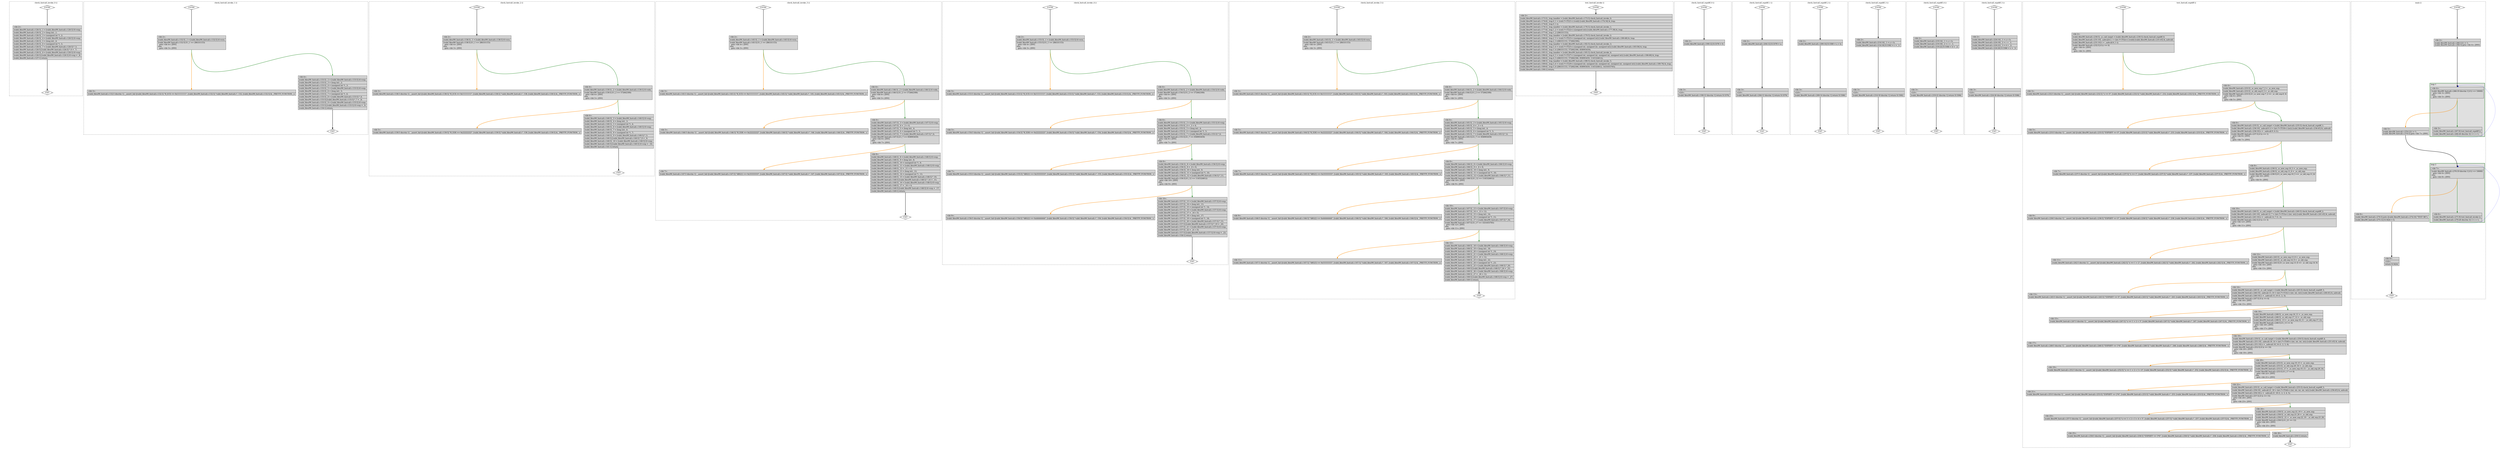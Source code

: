 digraph "a-99_fastcall.c.015t.cfg" {
overlap=false;
subgraph "cluster_check_fastcall_invoke_0" {
	style="dashed";
	color="black";
	label="check_fastcall_invoke_0 ()";
	fn_0_basic_block_0 [shape=Mdiamond,style=filled,fillcolor=white,label="ENTRY"];

	fn_0_basic_block_1 [shape=Mdiamond,style=filled,fillcolor=white,label="EXIT"];

	fn_0_basic_block_2 [shape=record,style=filled,fillcolor=lightgrey,label="{\<bb\ 2\>:\l\
|[valid_files/99_fastcall.c:126:5]\ _1\ =\ [valid_files/99_fastcall.c:126:5]\ tf-\>esp;\l\
|[valid_files/99_fastcall.c:126:5]\ _2\ =\ (long\ int)\ _1;\l\
|[valid_files/99_fastcall.c:126:5]\ _3\ =\ (unsigned\ int\ *)\ _2;\l\
|[valid_files/99_fastcall.c:126:5]\ _4\ =\ [valid_files/99_fastcall.c:126:5]\ tf-\>esp;\l\
|[valid_files/99_fastcall.c:126:5]\ _5\ =\ (long\ int)\ _4;\l\
|[valid_files/99_fastcall.c:126:5]\ _6\ =\ (unsigned\ int\ *)\ _5;\l\
|[valid_files/99_fastcall.c:126:5]\ _7\ =\ [valid_files/99_fastcall.c:126:5]\ *_3;\l\
|[valid_files/99_fastcall.c:126:5]\ [valid_files/99_fastcall.c:126:5]\ *_6\ =\ _7;\l\
|[valid_files/99_fastcall.c:126:5]\ _8\ =\ [valid_files/99_fastcall.c:126:5]\ tf-\>esp;\l\
|[valid_files/99_fastcall.c:126:5]\ [valid_files/99_fastcall.c:126:5]\ tf-\>esp\ =\ _8;\l\
|[valid_files/99_fastcall.c:127:1]\ return;\l\
}"];

	fn_0_basic_block_0:s -> fn_0_basic_block_2:n [style="solid,bold",color=black,weight=100,constraint=true];
	fn_0_basic_block_2:s -> fn_0_basic_block_1:n [style="solid,bold",color=black,weight=10,constraint=true];
	fn_0_basic_block_0:s -> fn_0_basic_block_1:n [style="invis",constraint=true];
}
subgraph "cluster_check_fastcall_invoke_1" {
	style="dashed";
	color="black";
	label="check_fastcall_invoke_1 ()";
	fn_1_basic_block_0 [shape=Mdiamond,style=filled,fillcolor=white,label="ENTRY"];

	fn_1_basic_block_1 [shape=Mdiamond,style=filled,fillcolor=white,label="EXIT"];

	fn_1_basic_block_2 [shape=record,style=filled,fillcolor=lightgrey,label="{\<bb\ 2\>:\l\
|[valid_files/99_fastcall.c:132:5]\ _1\ =\ [valid_files/99_fastcall.c:132:5]\ tf-\>ecx;\l\
|[valid_files/99_fastcall.c:132:5]\ if\ (_1\ ==\ 286331153)\l\
\ \ goto\ \<bb\ 4\>;\ [INV]\l\
else\l\
\ \ goto\ \<bb\ 3\>;\ [INV]\l\
}"];

	fn_1_basic_block_3 [shape=record,style=filled,fillcolor=lightgrey,label="{\<bb\ 3\>:\l\
|[valid_files/99_fastcall.c:132:5\ discrim\ 1]\ __assert_fail\ ([valid_files/99_fastcall.c:132:5]\ \"R_ECX\ ==\ 0x11111111\",\ [valid_files/99_fastcall.c:132:5]\ \"valid_files/99_fastcall.c\",\ 132,\ [valid_files/99_fastcall.c:132:5]\ &__PRETTY_FUNCTION__);\l\
}"];

	fn_1_basic_block_4 [shape=record,style=filled,fillcolor=lightgrey,label="{\<bb\ 4\>:\l\
|[valid_files/99_fastcall.c:133:5]\ _2\ =\ [valid_files/99_fastcall.c:133:5]\ tf-\>esp;\l\
|[valid_files/99_fastcall.c:133:5]\ _3\ =\ (long\ int)\ _2;\l\
|[valid_files/99_fastcall.c:133:5]\ _4\ =\ (unsigned\ int\ *)\ _3;\l\
|[valid_files/99_fastcall.c:133:5]\ _5\ =\ [valid_files/99_fastcall.c:133:5]\ tf-\>esp;\l\
|[valid_files/99_fastcall.c:133:5]\ _6\ =\ (long\ int)\ _5;\l\
|[valid_files/99_fastcall.c:133:5]\ _7\ =\ (unsigned\ int\ *)\ _6;\l\
|[valid_files/99_fastcall.c:133:5]\ _8\ =\ [valid_files/99_fastcall.c:133:5]\ *_4;\l\
|[valid_files/99_fastcall.c:133:5]\ [valid_files/99_fastcall.c:133:5]\ *_7\ =\ _8;\l\
|[valid_files/99_fastcall.c:133:5]\ _9\ =\ [valid_files/99_fastcall.c:133:5]\ tf-\>esp;\l\
|[valid_files/99_fastcall.c:133:5]\ [valid_files/99_fastcall.c:133:5]\ tf-\>esp\ =\ _9;\l\
|[valid_files/99_fastcall.c:134:1]\ return;\l\
}"];

	fn_1_basic_block_0:s -> fn_1_basic_block_2:n [style="solid,bold",color=black,weight=100,constraint=true];
	fn_1_basic_block_2:s -> fn_1_basic_block_4:n [style="solid,bold",color=forestgreen,weight=10,constraint=true];
	fn_1_basic_block_2:s -> fn_1_basic_block_3:n [style="solid,bold",color=darkorange,weight=10,constraint=true];
	fn_1_basic_block_4:s -> fn_1_basic_block_1:n [style="solid,bold",color=black,weight=10,constraint=true];
	fn_1_basic_block_0:s -> fn_1_basic_block_1:n [style="invis",constraint=true];
}
subgraph "cluster_check_fastcall_invoke_2" {
	style="dashed";
	color="black";
	label="check_fastcall_invoke_2 ()";
	fn_2_basic_block_0 [shape=Mdiamond,style=filled,fillcolor=white,label="ENTRY"];

	fn_2_basic_block_1 [shape=Mdiamond,style=filled,fillcolor=white,label="EXIT"];

	fn_2_basic_block_2 [shape=record,style=filled,fillcolor=lightgrey,label="{\<bb\ 2\>:\l\
|[valid_files/99_fastcall.c:138:5]\ _1\ =\ [valid_files/99_fastcall.c:138:5]\ tf-\>ecx;\l\
|[valid_files/99_fastcall.c:138:5]\ if\ (_1\ ==\ 286331153)\l\
\ \ goto\ \<bb\ 4\>;\ [INV]\l\
else\l\
\ \ goto\ \<bb\ 3\>;\ [INV]\l\
}"];

	fn_2_basic_block_3 [shape=record,style=filled,fillcolor=lightgrey,label="{\<bb\ 3\>:\l\
|[valid_files/99_fastcall.c:138:5\ discrim\ 1]\ __assert_fail\ ([valid_files/99_fastcall.c:138:5]\ \"R_ECX\ ==\ 0x11111111\",\ [valid_files/99_fastcall.c:138:5]\ \"valid_files/99_fastcall.c\",\ 138,\ [valid_files/99_fastcall.c:138:5]\ &__PRETTY_FUNCTION__);\l\
}"];

	fn_2_basic_block_4 [shape=record,style=filled,fillcolor=lightgrey,label="{\<bb\ 4\>:\l\
|[valid_files/99_fastcall.c:139:5]\ _2\ =\ [valid_files/99_fastcall.c:139:5]\ tf-\>edx;\l\
|[valid_files/99_fastcall.c:139:5]\ if\ (_2\ ==\ 572662306)\l\
\ \ goto\ \<bb\ 6\>;\ [INV]\l\
else\l\
\ \ goto\ \<bb\ 5\>;\ [INV]\l\
}"];

	fn_2_basic_block_5 [shape=record,style=filled,fillcolor=lightgrey,label="{\<bb\ 5\>:\l\
|[valid_files/99_fastcall.c:139:5\ discrim\ 1]\ __assert_fail\ ([valid_files/99_fastcall.c:139:5]\ \"R_EDX\ ==\ 0x22222222\",\ [valid_files/99_fastcall.c:139:5]\ \"valid_files/99_fastcall.c\",\ 139,\ [valid_files/99_fastcall.c:139:5]\ &__PRETTY_FUNCTION__);\l\
}"];

	fn_2_basic_block_6 [shape=record,style=filled,fillcolor=lightgrey,label="{\<bb\ 6\>:\l\
|[valid_files/99_fastcall.c:140:5]\ _3\ =\ [valid_files/99_fastcall.c:140:5]\ tf-\>esp;\l\
|[valid_files/99_fastcall.c:140:5]\ _4\ =\ (long\ int)\ _3;\l\
|[valid_files/99_fastcall.c:140:5]\ _5\ =\ (unsigned\ int\ *)\ _4;\l\
|[valid_files/99_fastcall.c:140:5]\ _6\ =\ [valid_files/99_fastcall.c:140:5]\ tf-\>esp;\l\
|[valid_files/99_fastcall.c:140:5]\ _7\ =\ (long\ int)\ _6;\l\
|[valid_files/99_fastcall.c:140:5]\ _8\ =\ (unsigned\ int\ *)\ _7;\l\
|[valid_files/99_fastcall.c:140:5]\ _9\ =\ [valid_files/99_fastcall.c:140:5]\ *_5;\l\
|[valid_files/99_fastcall.c:140:5]\ [valid_files/99_fastcall.c:140:5]\ *_8\ =\ _9;\l\
|[valid_files/99_fastcall.c:140:5]\ _10\ =\ [valid_files/99_fastcall.c:140:5]\ tf-\>esp;\l\
|[valid_files/99_fastcall.c:140:5]\ [valid_files/99_fastcall.c:140:5]\ tf-\>esp\ =\ _10;\l\
|[valid_files/99_fastcall.c:141:1]\ return;\l\
}"];

	fn_2_basic_block_0:s -> fn_2_basic_block_2:n [style="solid,bold",color=black,weight=100,constraint=true];
	fn_2_basic_block_2:s -> fn_2_basic_block_4:n [style="solid,bold",color=forestgreen,weight=10,constraint=true];
	fn_2_basic_block_2:s -> fn_2_basic_block_3:n [style="solid,bold",color=darkorange,weight=10,constraint=true];
	fn_2_basic_block_4:s -> fn_2_basic_block_6:n [style="solid,bold",color=forestgreen,weight=10,constraint=true];
	fn_2_basic_block_4:s -> fn_2_basic_block_5:n [style="solid,bold",color=darkorange,weight=10,constraint=true];
	fn_2_basic_block_6:s -> fn_2_basic_block_1:n [style="solid,bold",color=black,weight=10,constraint=true];
	fn_2_basic_block_0:s -> fn_2_basic_block_1:n [style="invis",constraint=true];
}
subgraph "cluster_check_fastcall_invoke_3" {
	style="dashed";
	color="black";
	label="check_fastcall_invoke_3 ()";
	fn_3_basic_block_0 [shape=Mdiamond,style=filled,fillcolor=white,label="ENTRY"];

	fn_3_basic_block_1 [shape=Mdiamond,style=filled,fillcolor=white,label="EXIT"];

	fn_3_basic_block_2 [shape=record,style=filled,fillcolor=lightgrey,label="{\<bb\ 2\>:\l\
|[valid_files/99_fastcall.c:145:5]\ _1\ =\ [valid_files/99_fastcall.c:145:5]\ tf-\>ecx;\l\
|[valid_files/99_fastcall.c:145:5]\ if\ (_1\ ==\ 286331153)\l\
\ \ goto\ \<bb\ 4\>;\ [INV]\l\
else\l\
\ \ goto\ \<bb\ 3\>;\ [INV]\l\
}"];

	fn_3_basic_block_3 [shape=record,style=filled,fillcolor=lightgrey,label="{\<bb\ 3\>:\l\
|[valid_files/99_fastcall.c:145:5\ discrim\ 1]\ __assert_fail\ ([valid_files/99_fastcall.c:145:5]\ \"R_ECX\ ==\ 0x11111111\",\ [valid_files/99_fastcall.c:145:5]\ \"valid_files/99_fastcall.c\",\ 145,\ [valid_files/99_fastcall.c:145:5]\ &__PRETTY_FUNCTION__);\l\
}"];

	fn_3_basic_block_4 [shape=record,style=filled,fillcolor=lightgrey,label="{\<bb\ 4\>:\l\
|[valid_files/99_fastcall.c:146:5]\ _2\ =\ [valid_files/99_fastcall.c:146:5]\ tf-\>edx;\l\
|[valid_files/99_fastcall.c:146:5]\ if\ (_2\ ==\ 572662306)\l\
\ \ goto\ \<bb\ 6\>;\ [INV]\l\
else\l\
\ \ goto\ \<bb\ 5\>;\ [INV]\l\
}"];

	fn_3_basic_block_5 [shape=record,style=filled,fillcolor=lightgrey,label="{\<bb\ 5\>:\l\
|[valid_files/99_fastcall.c:146:5\ discrim\ 1]\ __assert_fail\ ([valid_files/99_fastcall.c:146:5]\ \"R_EDX\ ==\ 0x22222222\",\ [valid_files/99_fastcall.c:146:5]\ \"valid_files/99_fastcall.c\",\ 146,\ [valid_files/99_fastcall.c:146:5]\ &__PRETTY_FUNCTION__);\l\
}"];

	fn_3_basic_block_6 [shape=record,style=filled,fillcolor=lightgrey,label="{\<bb\ 6\>:\l\
|[valid_files/99_fastcall.c:147:5]\ _3\ =\ [valid_files/99_fastcall.c:147:5]\ tf-\>esp;\l\
|[valid_files/99_fastcall.c:147:5]\ _4\ =\ _3\ +\ 4;\l\
|[valid_files/99_fastcall.c:147:5]\ _5\ =\ (long\ int)\ _4;\l\
|[valid_files/99_fastcall.c:147:5]\ _6\ =\ (unsigned\ int\ *)\ _5;\l\
|[valid_files/99_fastcall.c:147:5]\ _7\ =\ [valid_files/99_fastcall.c:147:5]\ *_6;\l\
|[valid_files/99_fastcall.c:147:5]\ if\ (_7\ ==\ 858993459)\l\
\ \ goto\ \<bb\ 8\>;\ [INV]\l\
else\l\
\ \ goto\ \<bb\ 7\>;\ [INV]\l\
}"];

	fn_3_basic_block_7 [shape=record,style=filled,fillcolor=lightgrey,label="{\<bb\ 7\>:\l\
|[valid_files/99_fastcall.c:147:5\ discrim\ 1]\ __assert_fail\ ([valid_files/99_fastcall.c:147:5]\ \"ARG(1)\ ==\ 0x33333333\",\ [valid_files/99_fastcall.c:147:5]\ \"valid_files/99_fastcall.c\",\ 147,\ [valid_files/99_fastcall.c:147:5]\ &__PRETTY_FUNCTION__);\l\
}"];

	fn_3_basic_block_8 [shape=record,style=filled,fillcolor=lightgrey,label="{\<bb\ 8\>:\l\
|[valid_files/99_fastcall.c:148:5]\ _8\ =\ [valid_files/99_fastcall.c:148:5]\ tf-\>esp;\l\
|[valid_files/99_fastcall.c:148:5]\ _9\ =\ (long\ int)\ _8;\l\
|[valid_files/99_fastcall.c:148:5]\ _10\ =\ (unsigned\ int\ *)\ _9;\l\
|[valid_files/99_fastcall.c:148:5]\ _11\ =\ [valid_files/99_fastcall.c:148:5]\ tf-\>esp;\l\
|[valid_files/99_fastcall.c:148:5]\ _12\ =\ _11\ +\ 4;\l\
|[valid_files/99_fastcall.c:148:5]\ _13\ =\ (long\ int)\ _12;\l\
|[valid_files/99_fastcall.c:148:5]\ _14\ =\ (unsigned\ int\ *)\ _13;\l\
|[valid_files/99_fastcall.c:148:5]\ _15\ =\ [valid_files/99_fastcall.c:148:5]\ *_10;\l\
|[valid_files/99_fastcall.c:148:5]\ [valid_files/99_fastcall.c:148:5]\ *_14\ =\ _15;\l\
|[valid_files/99_fastcall.c:148:5]\ _16\ =\ [valid_files/99_fastcall.c:148:5]\ tf-\>esp;\l\
|[valid_files/99_fastcall.c:148:5]\ _17\ =\ _16\ +\ 4;\l\
|[valid_files/99_fastcall.c:148:5]\ [valid_files/99_fastcall.c:148:5]\ tf-\>esp\ =\ _17;\l\
|[valid_files/99_fastcall.c:149:1]\ return;\l\
}"];

	fn_3_basic_block_0:s -> fn_3_basic_block_2:n [style="solid,bold",color=black,weight=100,constraint=true];
	fn_3_basic_block_2:s -> fn_3_basic_block_4:n [style="solid,bold",color=forestgreen,weight=10,constraint=true];
	fn_3_basic_block_2:s -> fn_3_basic_block_3:n [style="solid,bold",color=darkorange,weight=10,constraint=true];
	fn_3_basic_block_4:s -> fn_3_basic_block_6:n [style="solid,bold",color=forestgreen,weight=10,constraint=true];
	fn_3_basic_block_4:s -> fn_3_basic_block_5:n [style="solid,bold",color=darkorange,weight=10,constraint=true];
	fn_3_basic_block_6:s -> fn_3_basic_block_8:n [style="solid,bold",color=forestgreen,weight=10,constraint=true];
	fn_3_basic_block_6:s -> fn_3_basic_block_7:n [style="solid,bold",color=darkorange,weight=10,constraint=true];
	fn_3_basic_block_8:s -> fn_3_basic_block_1:n [style="solid,bold",color=black,weight=10,constraint=true];
	fn_3_basic_block_0:s -> fn_3_basic_block_1:n [style="invis",constraint=true];
}
subgraph "cluster_check_fastcall_invoke_4" {
	style="dashed";
	color="black";
	label="check_fastcall_invoke_4 ()";
	fn_4_basic_block_0 [shape=Mdiamond,style=filled,fillcolor=white,label="ENTRY"];

	fn_4_basic_block_1 [shape=Mdiamond,style=filled,fillcolor=white,label="EXIT"];

	fn_4_basic_block_2 [shape=record,style=filled,fillcolor=lightgrey,label="{\<bb\ 2\>:\l\
|[valid_files/99_fastcall.c:153:5]\ _1\ =\ [valid_files/99_fastcall.c:153:5]\ tf-\>ecx;\l\
|[valid_files/99_fastcall.c:153:5]\ if\ (_1\ ==\ 286331153)\l\
\ \ goto\ \<bb\ 4\>;\ [INV]\l\
else\l\
\ \ goto\ \<bb\ 3\>;\ [INV]\l\
}"];

	fn_4_basic_block_3 [shape=record,style=filled,fillcolor=lightgrey,label="{\<bb\ 3\>:\l\
|[valid_files/99_fastcall.c:153:5\ discrim\ 1]\ __assert_fail\ ([valid_files/99_fastcall.c:153:5]\ \"R_ECX\ ==\ 0x11111111\",\ [valid_files/99_fastcall.c:153:5]\ \"valid_files/99_fastcall.c\",\ 153,\ [valid_files/99_fastcall.c:153:5]\ &__PRETTY_FUNCTION__);\l\
}"];

	fn_4_basic_block_4 [shape=record,style=filled,fillcolor=lightgrey,label="{\<bb\ 4\>:\l\
|[valid_files/99_fastcall.c:154:5]\ _2\ =\ [valid_files/99_fastcall.c:154:5]\ tf-\>edx;\l\
|[valid_files/99_fastcall.c:154:5]\ if\ (_2\ ==\ 572662306)\l\
\ \ goto\ \<bb\ 6\>;\ [INV]\l\
else\l\
\ \ goto\ \<bb\ 5\>;\ [INV]\l\
}"];

	fn_4_basic_block_5 [shape=record,style=filled,fillcolor=lightgrey,label="{\<bb\ 5\>:\l\
|[valid_files/99_fastcall.c:154:5\ discrim\ 1]\ __assert_fail\ ([valid_files/99_fastcall.c:154:5]\ \"R_EDX\ ==\ 0x22222222\",\ [valid_files/99_fastcall.c:154:5]\ \"valid_files/99_fastcall.c\",\ 154,\ [valid_files/99_fastcall.c:154:5]\ &__PRETTY_FUNCTION__);\l\
}"];

	fn_4_basic_block_6 [shape=record,style=filled,fillcolor=lightgrey,label="{\<bb\ 6\>:\l\
|[valid_files/99_fastcall.c:155:5]\ _3\ =\ [valid_files/99_fastcall.c:155:5]\ tf-\>esp;\l\
|[valid_files/99_fastcall.c:155:5]\ _4\ =\ _3\ +\ 4;\l\
|[valid_files/99_fastcall.c:155:5]\ _5\ =\ (long\ int)\ _4;\l\
|[valid_files/99_fastcall.c:155:5]\ _6\ =\ (unsigned\ int\ *)\ _5;\l\
|[valid_files/99_fastcall.c:155:5]\ _7\ =\ [valid_files/99_fastcall.c:155:5]\ *_6;\l\
|[valid_files/99_fastcall.c:155:5]\ if\ (_7\ ==\ 858993459)\l\
\ \ goto\ \<bb\ 8\>;\ [INV]\l\
else\l\
\ \ goto\ \<bb\ 7\>;\ [INV]\l\
}"];

	fn_4_basic_block_7 [shape=record,style=filled,fillcolor=lightgrey,label="{\<bb\ 7\>:\l\
|[valid_files/99_fastcall.c:155:5\ discrim\ 1]\ __assert_fail\ ([valid_files/99_fastcall.c:155:5]\ \"ARG(1)\ ==\ 0x33333333\",\ [valid_files/99_fastcall.c:155:5]\ \"valid_files/99_fastcall.c\",\ 155,\ [valid_files/99_fastcall.c:155:5]\ &__PRETTY_FUNCTION__);\l\
}"];

	fn_4_basic_block_8 [shape=record,style=filled,fillcolor=lightgrey,label="{\<bb\ 8\>:\l\
|[valid_files/99_fastcall.c:156:5]\ _8\ =\ [valid_files/99_fastcall.c:156:5]\ tf-\>esp;\l\
|[valid_files/99_fastcall.c:156:5]\ _9\ =\ _8\ +\ 8;\l\
|[valid_files/99_fastcall.c:156:5]\ _10\ =\ (long\ int)\ _9;\l\
|[valid_files/99_fastcall.c:156:5]\ _11\ =\ (unsigned\ int\ *)\ _10;\l\
|[valid_files/99_fastcall.c:156:5]\ _12\ =\ [valid_files/99_fastcall.c:156:5]\ *_11;\l\
|[valid_files/99_fastcall.c:156:5]\ if\ (_12\ ==\ 1145324612)\l\
\ \ goto\ \<bb\ 10\>;\ [INV]\l\
else\l\
\ \ goto\ \<bb\ 9\>;\ [INV]\l\
}"];

	fn_4_basic_block_9 [shape=record,style=filled,fillcolor=lightgrey,label="{\<bb\ 9\>:\l\
|[valid_files/99_fastcall.c:156:5\ discrim\ 1]\ __assert_fail\ ([valid_files/99_fastcall.c:156:5]\ \"ARG(2)\ ==\ 0x44444444\",\ [valid_files/99_fastcall.c:156:5]\ \"valid_files/99_fastcall.c\",\ 156,\ [valid_files/99_fastcall.c:156:5]\ &__PRETTY_FUNCTION__);\l\
}"];

	fn_4_basic_block_10 [shape=record,style=filled,fillcolor=lightgrey,label="{\<bb\ 10\>:\l\
|[valid_files/99_fastcall.c:157:5]\ _13\ =\ [valid_files/99_fastcall.c:157:5]\ tf-\>esp;\l\
|[valid_files/99_fastcall.c:157:5]\ _14\ =\ (long\ int)\ _13;\l\
|[valid_files/99_fastcall.c:157:5]\ _15\ =\ (unsigned\ int\ *)\ _14;\l\
|[valid_files/99_fastcall.c:157:5]\ _16\ =\ [valid_files/99_fastcall.c:157:5]\ tf-\>esp;\l\
|[valid_files/99_fastcall.c:157:5]\ _17\ =\ _16\ +\ 8;\l\
|[valid_files/99_fastcall.c:157:5]\ _18\ =\ (long\ int)\ _17;\l\
|[valid_files/99_fastcall.c:157:5]\ _19\ =\ (unsigned\ int\ *)\ _18;\l\
|[valid_files/99_fastcall.c:157:5]\ _20\ =\ [valid_files/99_fastcall.c:157:5]\ *_15;\l\
|[valid_files/99_fastcall.c:157:5]\ [valid_files/99_fastcall.c:157:5]\ *_19\ =\ _20;\l\
|[valid_files/99_fastcall.c:157:5]\ _21\ =\ [valid_files/99_fastcall.c:157:5]\ tf-\>esp;\l\
|[valid_files/99_fastcall.c:157:5]\ _22\ =\ _21\ +\ 8;\l\
|[valid_files/99_fastcall.c:157:5]\ [valid_files/99_fastcall.c:157:5]\ tf-\>esp\ =\ _22;\l\
|[valid_files/99_fastcall.c:158:1]\ return;\l\
}"];

	fn_4_basic_block_0:s -> fn_4_basic_block_2:n [style="solid,bold",color=black,weight=100,constraint=true];
	fn_4_basic_block_2:s -> fn_4_basic_block_4:n [style="solid,bold",color=forestgreen,weight=10,constraint=true];
	fn_4_basic_block_2:s -> fn_4_basic_block_3:n [style="solid,bold",color=darkorange,weight=10,constraint=true];
	fn_4_basic_block_4:s -> fn_4_basic_block_6:n [style="solid,bold",color=forestgreen,weight=10,constraint=true];
	fn_4_basic_block_4:s -> fn_4_basic_block_5:n [style="solid,bold",color=darkorange,weight=10,constraint=true];
	fn_4_basic_block_6:s -> fn_4_basic_block_8:n [style="solid,bold",color=forestgreen,weight=10,constraint=true];
	fn_4_basic_block_6:s -> fn_4_basic_block_7:n [style="solid,bold",color=darkorange,weight=10,constraint=true];
	fn_4_basic_block_8:s -> fn_4_basic_block_10:n [style="solid,bold",color=forestgreen,weight=10,constraint=true];
	fn_4_basic_block_8:s -> fn_4_basic_block_9:n [style="solid,bold",color=darkorange,weight=10,constraint=true];
	fn_4_basic_block_10:s -> fn_4_basic_block_1:n [style="solid,bold",color=black,weight=10,constraint=true];
	fn_4_basic_block_0:s -> fn_4_basic_block_1:n [style="invis",constraint=true];
}
subgraph "cluster_check_fastcall_invoke_5" {
	style="dashed";
	color="black";
	label="check_fastcall_invoke_5 ()";
	fn_5_basic_block_0 [shape=Mdiamond,style=filled,fillcolor=white,label="ENTRY"];

	fn_5_basic_block_1 [shape=Mdiamond,style=filled,fillcolor=white,label="EXIT"];

	fn_5_basic_block_2 [shape=record,style=filled,fillcolor=lightgrey,label="{\<bb\ 2\>:\l\
|[valid_files/99_fastcall.c:163:5]\ _1\ =\ [valid_files/99_fastcall.c:163:5]\ tf-\>ecx;\l\
|[valid_files/99_fastcall.c:163:5]\ if\ (_1\ ==\ 286331153)\l\
\ \ goto\ \<bb\ 4\>;\ [INV]\l\
else\l\
\ \ goto\ \<bb\ 3\>;\ [INV]\l\
}"];

	fn_5_basic_block_3 [shape=record,style=filled,fillcolor=lightgrey,label="{\<bb\ 3\>:\l\
|[valid_files/99_fastcall.c:163:5\ discrim\ 1]\ __assert_fail\ ([valid_files/99_fastcall.c:163:5]\ \"R_ECX\ ==\ 0x11111111\",\ [valid_files/99_fastcall.c:163:5]\ \"valid_files/99_fastcall.c\",\ 163,\ [valid_files/99_fastcall.c:163:5]\ &__PRETTY_FUNCTION__);\l\
}"];

	fn_5_basic_block_4 [shape=record,style=filled,fillcolor=lightgrey,label="{\<bb\ 4\>:\l\
|[valid_files/99_fastcall.c:164:5]\ _2\ =\ [valid_files/99_fastcall.c:164:5]\ tf-\>edx;\l\
|[valid_files/99_fastcall.c:164:5]\ if\ (_2\ ==\ 572662306)\l\
\ \ goto\ \<bb\ 6\>;\ [INV]\l\
else\l\
\ \ goto\ \<bb\ 5\>;\ [INV]\l\
}"];

	fn_5_basic_block_5 [shape=record,style=filled,fillcolor=lightgrey,label="{\<bb\ 5\>:\l\
|[valid_files/99_fastcall.c:164:5\ discrim\ 1]\ __assert_fail\ ([valid_files/99_fastcall.c:164:5]\ \"R_EDX\ ==\ 0x22222222\",\ [valid_files/99_fastcall.c:164:5]\ \"valid_files/99_fastcall.c\",\ 164,\ [valid_files/99_fastcall.c:164:5]\ &__PRETTY_FUNCTION__);\l\
}"];

	fn_5_basic_block_6 [shape=record,style=filled,fillcolor=lightgrey,label="{\<bb\ 6\>:\l\
|[valid_files/99_fastcall.c:165:5]\ _3\ =\ [valid_files/99_fastcall.c:165:5]\ tf-\>esp;\l\
|[valid_files/99_fastcall.c:165:5]\ _4\ =\ _3\ +\ 4;\l\
|[valid_files/99_fastcall.c:165:5]\ _5\ =\ (long\ int)\ _4;\l\
|[valid_files/99_fastcall.c:165:5]\ _6\ =\ (unsigned\ int\ *)\ _5;\l\
|[valid_files/99_fastcall.c:165:5]\ _7\ =\ [valid_files/99_fastcall.c:165:5]\ *_6;\l\
|[valid_files/99_fastcall.c:165:5]\ if\ (_7\ ==\ 858993459)\l\
\ \ goto\ \<bb\ 8\>;\ [INV]\l\
else\l\
\ \ goto\ \<bb\ 7\>;\ [INV]\l\
}"];

	fn_5_basic_block_7 [shape=record,style=filled,fillcolor=lightgrey,label="{\<bb\ 7\>:\l\
|[valid_files/99_fastcall.c:165:5\ discrim\ 1]\ __assert_fail\ ([valid_files/99_fastcall.c:165:5]\ \"ARG(1)\ ==\ 0x33333333\",\ [valid_files/99_fastcall.c:165:5]\ \"valid_files/99_fastcall.c\",\ 165,\ [valid_files/99_fastcall.c:165:5]\ &__PRETTY_FUNCTION__);\l\
}"];

	fn_5_basic_block_8 [shape=record,style=filled,fillcolor=lightgrey,label="{\<bb\ 8\>:\l\
|[valid_files/99_fastcall.c:166:5]\ _8\ =\ [valid_files/99_fastcall.c:166:5]\ tf-\>esp;\l\
|[valid_files/99_fastcall.c:166:5]\ _9\ =\ _8\ +\ 8;\l\
|[valid_files/99_fastcall.c:166:5]\ _10\ =\ (long\ int)\ _9;\l\
|[valid_files/99_fastcall.c:166:5]\ _11\ =\ (unsigned\ int\ *)\ _10;\l\
|[valid_files/99_fastcall.c:166:5]\ _12\ =\ [valid_files/99_fastcall.c:166:5]\ *_11;\l\
|[valid_files/99_fastcall.c:166:5]\ if\ (_12\ ==\ 1145324612)\l\
\ \ goto\ \<bb\ 10\>;\ [INV]\l\
else\l\
\ \ goto\ \<bb\ 9\>;\ [INV]\l\
}"];

	fn_5_basic_block_9 [shape=record,style=filled,fillcolor=lightgrey,label="{\<bb\ 9\>:\l\
|[valid_files/99_fastcall.c:166:5\ discrim\ 1]\ __assert_fail\ ([valid_files/99_fastcall.c:166:5]\ \"ARG(2)\ ==\ 0x44444444\",\ [valid_files/99_fastcall.c:166:5]\ \"valid_files/99_fastcall.c\",\ 166,\ [valid_files/99_fastcall.c:166:5]\ &__PRETTY_FUNCTION__);\l\
}"];

	fn_5_basic_block_10 [shape=record,style=filled,fillcolor=lightgrey,label="{\<bb\ 10\>:\l\
|[valid_files/99_fastcall.c:167:5]\ _13\ =\ [valid_files/99_fastcall.c:167:5]\ tf-\>esp;\l\
|[valid_files/99_fastcall.c:167:5]\ _14\ =\ _13\ +\ 12;\l\
|[valid_files/99_fastcall.c:167:5]\ _15\ =\ (long\ int)\ _14;\l\
|[valid_files/99_fastcall.c:167:5]\ _16\ =\ (unsigned\ int\ *)\ _15;\l\
|[valid_files/99_fastcall.c:167:5]\ _17\ =\ [valid_files/99_fastcall.c:167:5]\ *_16;\l\
|[valid_files/99_fastcall.c:167:5]\ if\ (_17\ ==\ 1431655765)\l\
\ \ goto\ \<bb\ 12\>;\ [INV]\l\
else\l\
\ \ goto\ \<bb\ 11\>;\ [INV]\l\
}"];

	fn_5_basic_block_11 [shape=record,style=filled,fillcolor=lightgrey,label="{\<bb\ 11\>:\l\
|[valid_files/99_fastcall.c:167:5\ discrim\ 1]\ __assert_fail\ ([valid_files/99_fastcall.c:167:5]\ \"ARG(3)\ ==\ 0x55555555\",\ [valid_files/99_fastcall.c:167:5]\ \"valid_files/99_fastcall.c\",\ 167,\ [valid_files/99_fastcall.c:167:5]\ &__PRETTY_FUNCTION__);\l\
}"];

	fn_5_basic_block_12 [shape=record,style=filled,fillcolor=lightgrey,label="{\<bb\ 12\>:\l\
|[valid_files/99_fastcall.c:168:5]\ _18\ =\ [valid_files/99_fastcall.c:168:5]\ tf-\>esp;\l\
|[valid_files/99_fastcall.c:168:5]\ _19\ =\ (long\ int)\ _18;\l\
|[valid_files/99_fastcall.c:168:5]\ _20\ =\ (unsigned\ int\ *)\ _19;\l\
|[valid_files/99_fastcall.c:168:5]\ _21\ =\ [valid_files/99_fastcall.c:168:5]\ tf-\>esp;\l\
|[valid_files/99_fastcall.c:168:5]\ _22\ =\ _21\ +\ 12;\l\
|[valid_files/99_fastcall.c:168:5]\ _23\ =\ (long\ int)\ _22;\l\
|[valid_files/99_fastcall.c:168:5]\ _24\ =\ (unsigned\ int\ *)\ _23;\l\
|[valid_files/99_fastcall.c:168:5]\ _25\ =\ [valid_files/99_fastcall.c:168:5]\ *_20;\l\
|[valid_files/99_fastcall.c:168:5]\ [valid_files/99_fastcall.c:168:5]\ *_24\ =\ _25;\l\
|[valid_files/99_fastcall.c:168:5]\ _26\ =\ [valid_files/99_fastcall.c:168:5]\ tf-\>esp;\l\
|[valid_files/99_fastcall.c:168:5]\ _27\ =\ _26\ +\ 12;\l\
|[valid_files/99_fastcall.c:168:5]\ [valid_files/99_fastcall.c:168:5]\ tf-\>esp\ =\ _27;\l\
|[valid_files/99_fastcall.c:169:1]\ return;\l\
}"];

	fn_5_basic_block_0:s -> fn_5_basic_block_2:n [style="solid,bold",color=black,weight=100,constraint=true];
	fn_5_basic_block_2:s -> fn_5_basic_block_4:n [style="solid,bold",color=forestgreen,weight=10,constraint=true];
	fn_5_basic_block_2:s -> fn_5_basic_block_3:n [style="solid,bold",color=darkorange,weight=10,constraint=true];
	fn_5_basic_block_4:s -> fn_5_basic_block_6:n [style="solid,bold",color=forestgreen,weight=10,constraint=true];
	fn_5_basic_block_4:s -> fn_5_basic_block_5:n [style="solid,bold",color=darkorange,weight=10,constraint=true];
	fn_5_basic_block_6:s -> fn_5_basic_block_8:n [style="solid,bold",color=forestgreen,weight=10,constraint=true];
	fn_5_basic_block_6:s -> fn_5_basic_block_7:n [style="solid,bold",color=darkorange,weight=10,constraint=true];
	fn_5_basic_block_8:s -> fn_5_basic_block_10:n [style="solid,bold",color=forestgreen,weight=10,constraint=true];
	fn_5_basic_block_8:s -> fn_5_basic_block_9:n [style="solid,bold",color=darkorange,weight=10,constraint=true];
	fn_5_basic_block_10:s -> fn_5_basic_block_12:n [style="solid,bold",color=forestgreen,weight=10,constraint=true];
	fn_5_basic_block_10:s -> fn_5_basic_block_11:n [style="solid,bold",color=darkorange,weight=10,constraint=true];
	fn_5_basic_block_12:s -> fn_5_basic_block_1:n [style="solid,bold",color=black,weight=10,constraint=true];
	fn_5_basic_block_0:s -> fn_5_basic_block_1:n [style="invis",constraint=true];
}
subgraph "cluster_test_fastcall_invoke" {
	style="dashed";
	color="black";
	label="test_fastcall_invoke ()";
	fn_6_basic_block_0 [shape=Mdiamond,style=filled,fillcolor=white,label="ENTRY"];

	fn_6_basic_block_1 [shape=Mdiamond,style=filled,fillcolor=white,label="EXIT"];

	fn_6_basic_block_2 [shape=record,style=filled,fillcolor=lightgrey,label="{\<bb\ 2\>:\l\
|[valid_files/99_fastcall.c:173:5]\ _trap_handler\ =\ [valid_files/99_fastcall.c:173:5]\ check_fastcall_invoke_0;\l\
|[valid_files/99_fastcall.c:174:6]\ _trap.0_1\ =\ (void\ (*\<T521\>)\ (void))\ [valid_files/99_fastcall.c:174:34]\ &_trap;\l\
|[valid_files/99_fastcall.c:174:6]\ _trap.0_1\ ();\l\
|[valid_files/99_fastcall.c:176:5]\ _trap_handler\ =\ [valid_files/99_fastcall.c:176:5]\ check_fastcall_invoke_1;\l\
|[valid_files/99_fastcall.c:177:6]\ _trap.1_2\ =\ (void\ (*\<T522\>)\ (unsigned\ int))\ [valid_files/99_fastcall.c:177:38]\ &_trap;\l\
|[valid_files/99_fastcall.c:177:6]\ _trap.1_2\ (286331153);\l\
|[valid_files/99_fastcall.c:179:5]\ _trap_handler\ =\ [valid_files/99_fastcall.c:179:5]\ check_fastcall_invoke_2;\l\
|[valid_files/99_fastcall.c:180:6]\ _trap.2_3\ =\ (void\ (*\<T523\>)\ (unsigned\ int,\ unsigned\ int))\ [valid_files/99_fastcall.c:180:48]\ &_trap;\l\
|[valid_files/99_fastcall.c:180:6]\ _trap.2_3\ (286331153,\ 572662306);\l\
|[valid_files/99_fastcall.c:182:5]\ _trap_handler\ =\ [valid_files/99_fastcall.c:182:5]\ check_fastcall_invoke_3;\l\
|[valid_files/99_fastcall.c:183:6]\ _trap.3_4\ =\ (void\ (*\<T525\>)\ (unsigned\ int,\ unsigned\ int,\ unsigned\ int))\ [valid_files/99_fastcall.c:183:58]\ &_trap;\l\
|[valid_files/99_fastcall.c:183:6]\ _trap.3_4\ (286331153,\ 572662306,\ 858993459);\l\
|[valid_files/99_fastcall.c:185:5]\ _trap_handler\ =\ [valid_files/99_fastcall.c:185:5]\ check_fastcall_invoke_4;\l\
|[valid_files/99_fastcall.c:186:6]\ _trap.4_5\ =\ (void\ (*\<T527\>)\ (unsigned\ int,\ unsigned\ int,\ unsigned\ int,\ unsigned\ int))\ [valid_files/99_fastcall.c:186:68]\ &_trap;\l\
|[valid_files/99_fastcall.c:186:6]\ _trap.4_5\ (286331153,\ 572662306,\ 858993459,\ 1145324612);\l\
|[valid_files/99_fastcall.c:188:5]\ _trap_handler\ =\ [valid_files/99_fastcall.c:188:5]\ check_fastcall_invoke_5;\l\
|[valid_files/99_fastcall.c:189:6]\ _trap.5_6\ =\ (void\ (*\<T529\>)\ (unsigned\ int,\ unsigned\ int,\ unsigned\ int,\ unsigned\ int,\ unsigned\ int))\ [valid_files/99_fastcall.c:189:78]\ &_trap;\l\
|[valid_files/99_fastcall.c:189:6]\ _trap.5_6\ (286331153,\ 572662306,\ 858993459,\ 1145324612,\ 1431655765);\l\
|[valid_files/99_fastcall.c:190:1]\ return;\l\
}"];

	fn_6_basic_block_0:s -> fn_6_basic_block_2:n [style="solid,bold",color=black,weight=100,constraint=true];
	fn_6_basic_block_2:s -> fn_6_basic_block_1:n [style="solid,bold",color=black,weight=10,constraint=true];
	fn_6_basic_block_0:s -> fn_6_basic_block_1:n [style="invis",constraint=true];
}
subgraph "cluster_check_fastcall_espdiff_0" {
	style="dashed";
	color="black";
	label="check_fastcall_espdiff_0 ()";
	fn_7_basic_block_0 [shape=Mdiamond,style=filled,fillcolor=white,label="ENTRY"];

	fn_7_basic_block_1 [shape=Mdiamond,style=filled,fillcolor=white,label="EXIT"];

	fn_7_basic_block_2 [shape=record,style=filled,fillcolor=lightgrey,label="{\<bb\ 2\>:\l\
|[valid_files/99_fastcall.c:199:12]\ D.3376\ =\ 0;\l\
}"];

	fn_7_basic_block_3 [shape=record,style=filled,fillcolor=lightgrey,label="{\<bb\ 3\>:\l\
|\<L0\>:\l\
|[valid_files/99_fastcall.c:199:12\ discrim\ 1]\ return\ D.3376;\l\
}"];

	fn_7_basic_block_0:s -> fn_7_basic_block_2:n [style="solid,bold",color=black,weight=100,constraint=true];
	fn_7_basic_block_2:s -> fn_7_basic_block_3:n [style="solid,bold",color=black,weight=100,constraint=true];
	fn_7_basic_block_3:s -> fn_7_basic_block_1:n [style="solid,bold",color=black,weight=10,constraint=true];
	fn_7_basic_block_0:s -> fn_7_basic_block_1:n [style="invis",constraint=true];
}
subgraph "cluster_check_fastcall_espdiff_1" {
	style="dashed";
	color="black";
	label="check_fastcall_espdiff_1 ()";
	fn_8_basic_block_0 [shape=Mdiamond,style=filled,fillcolor=white,label="ENTRY"];

	fn_8_basic_block_1 [shape=Mdiamond,style=filled,fillcolor=white,label="EXIT"];

	fn_8_basic_block_2 [shape=record,style=filled,fillcolor=lightgrey,label="{\<bb\ 2\>:\l\
|[valid_files/99_fastcall.c:204:12]\ D.3378\ =\ a;\l\
}"];

	fn_8_basic_block_3 [shape=record,style=filled,fillcolor=lightgrey,label="{\<bb\ 3\>:\l\
|\<L0\>:\l\
|[valid_files/99_fastcall.c:204:12\ discrim\ 1]\ return\ D.3378;\l\
}"];

	fn_8_basic_block_0:s -> fn_8_basic_block_2:n [style="solid,bold",color=black,weight=100,constraint=true];
	fn_8_basic_block_2:s -> fn_8_basic_block_3:n [style="solid,bold",color=black,weight=100,constraint=true];
	fn_8_basic_block_3:s -> fn_8_basic_block_1:n [style="solid,bold",color=black,weight=10,constraint=true];
	fn_8_basic_block_0:s -> fn_8_basic_block_1:n [style="invis",constraint=true];
}
subgraph "cluster_check_fastcall_espdiff_2" {
	style="dashed";
	color="black";
	label="check_fastcall_espdiff_2 ()";
	fn_9_basic_block_0 [shape=Mdiamond,style=filled,fillcolor=white,label="ENTRY"];

	fn_9_basic_block_1 [shape=Mdiamond,style=filled,fillcolor=white,label="EXIT"];

	fn_9_basic_block_2 [shape=record,style=filled,fillcolor=lightgrey,label="{\<bb\ 2\>:\l\
|[valid_files/99_fastcall.c:209:14]\ D.3380\ =\ a\ +\ b;\l\
}"];

	fn_9_basic_block_3 [shape=record,style=filled,fillcolor=lightgrey,label="{\<bb\ 3\>:\l\
|\<L0\>:\l\
|[valid_files/99_fastcall.c:209:14\ discrim\ 1]\ return\ D.3380;\l\
}"];

	fn_9_basic_block_0:s -> fn_9_basic_block_2:n [style="solid,bold",color=black,weight=100,constraint=true];
	fn_9_basic_block_2:s -> fn_9_basic_block_3:n [style="solid,bold",color=black,weight=100,constraint=true];
	fn_9_basic_block_3:s -> fn_9_basic_block_1:n [style="solid,bold",color=black,weight=10,constraint=true];
	fn_9_basic_block_0:s -> fn_9_basic_block_1:n [style="invis",constraint=true];
}
subgraph "cluster_check_fastcall_espdiff_3" {
	style="dashed";
	color="black";
	label="check_fastcall_espdiff_3 ()";
	fn_10_basic_block_0 [shape=Mdiamond,style=filled,fillcolor=white,label="ENTRY"];

	fn_10_basic_block_1 [shape=Mdiamond,style=filled,fillcolor=white,label="EXIT"];

	fn_10_basic_block_2 [shape=record,style=filled,fillcolor=lightgrey,label="{\<bb\ 2\>:\l\
|[valid_files/99_fastcall.c:214:14]\ _1\ =\ a\ +\ b;\l\
|[valid_files/99_fastcall.c:214:18]\ D.3382\ =\ c\ +\ _1;\l\
}"];

	fn_10_basic_block_3 [shape=record,style=filled,fillcolor=lightgrey,label="{\<bb\ 3\>:\l\
|\<L0\>:\l\
|[valid_files/99_fastcall.c:214:18\ discrim\ 1]\ return\ D.3382;\l\
}"];

	fn_10_basic_block_0:s -> fn_10_basic_block_2:n [style="solid,bold",color=black,weight=100,constraint=true];
	fn_10_basic_block_2:s -> fn_10_basic_block_3:n [style="solid,bold",color=black,weight=100,constraint=true];
	fn_10_basic_block_3:s -> fn_10_basic_block_1:n [style="solid,bold",color=black,weight=10,constraint=true];
	fn_10_basic_block_0:s -> fn_10_basic_block_1:n [style="invis",constraint=true];
}
subgraph "cluster_check_fastcall_espdiff_4" {
	style="dashed";
	color="black";
	label="check_fastcall_espdiff_4 ()";
	fn_11_basic_block_0 [shape=Mdiamond,style=filled,fillcolor=white,label="ENTRY"];

	fn_11_basic_block_1 [shape=Mdiamond,style=filled,fillcolor=white,label="EXIT"];

	fn_11_basic_block_2 [shape=record,style=filled,fillcolor=lightgrey,label="{\<bb\ 2\>:\l\
|[valid_files/99_fastcall.c:219:14]\ _1\ =\ a\ +\ b;\l\
|[valid_files/99_fastcall.c:219:18]\ _2\ =\ c\ +\ _1;\l\
|[valid_files/99_fastcall.c:219:22]\ D.3384\ =\ d\ +\ _2;\l\
}"];

	fn_11_basic_block_3 [shape=record,style=filled,fillcolor=lightgrey,label="{\<bb\ 3\>:\l\
|\<L0\>:\l\
|[valid_files/99_fastcall.c:219:22\ discrim\ 1]\ return\ D.3384;\l\
}"];

	fn_11_basic_block_0:s -> fn_11_basic_block_2:n [style="solid,bold",color=black,weight=100,constraint=true];
	fn_11_basic_block_2:s -> fn_11_basic_block_3:n [style="solid,bold",color=black,weight=100,constraint=true];
	fn_11_basic_block_3:s -> fn_11_basic_block_1:n [style="solid,bold",color=black,weight=10,constraint=true];
	fn_11_basic_block_0:s -> fn_11_basic_block_1:n [style="invis",constraint=true];
}
subgraph "cluster_check_fastcall_espdiff_5" {
	style="dashed";
	color="black";
	label="check_fastcall_espdiff_5 ()";
	fn_12_basic_block_0 [shape=Mdiamond,style=filled,fillcolor=white,label="ENTRY"];

	fn_12_basic_block_1 [shape=Mdiamond,style=filled,fillcolor=white,label="EXIT"];

	fn_12_basic_block_2 [shape=record,style=filled,fillcolor=lightgrey,label="{\<bb\ 2\>:\l\
|[valid_files/99_fastcall.c:224:14]\ _1\ =\ a\ +\ b;\l\
|[valid_files/99_fastcall.c:224:18]\ _2\ =\ c\ +\ _1;\l\
|[valid_files/99_fastcall.c:224:22]\ _3\ =\ d\ +\ _2;\l\
|[valid_files/99_fastcall.c:224:26]\ D.3386\ =\ e\ +\ _3;\l\
}"];

	fn_12_basic_block_3 [shape=record,style=filled,fillcolor=lightgrey,label="{\<bb\ 3\>:\l\
|\<L0\>:\l\
|[valid_files/99_fastcall.c:224:26\ discrim\ 1]\ return\ D.3386;\l\
}"];

	fn_12_basic_block_0:s -> fn_12_basic_block_2:n [style="solid,bold",color=black,weight=100,constraint=true];
	fn_12_basic_block_2:s -> fn_12_basic_block_3:n [style="solid,bold",color=black,weight=100,constraint=true];
	fn_12_basic_block_3:s -> fn_12_basic_block_1:n [style="solid,bold",color=black,weight=10,constraint=true];
	fn_12_basic_block_0:s -> fn_12_basic_block_1:n [style="invis",constraint=true];
}
subgraph "cluster_test_fastcall_espdiff" {
	style="dashed";
	color="black";
	label="test_fastcall_espdiff ()";
	fn_13_basic_block_0 [shape=Mdiamond,style=filled,fillcolor=white,label="ENTRY"];

	fn_13_basic_block_1 [shape=Mdiamond,style=filled,fillcolor=white,label="EXIT"];

	fn_13_basic_block_2 [shape=record,style=filled,fillcolor=lightgrey,label="{\<bb\ 2\>:\l\
|[valid_files/99_fastcall.c:230:5]\ _sc_call_target\ =\ [valid_files/99_fastcall.c:230:5]\ check_fastcall_espdiff_0;\l\
|[valid_files/99_fastcall.c:231:10]\ _safecall.6_1\ =\ (int\ (*\<T52e\>)\ (void))\ [valid_files/99_fastcall.c:231:45]\ &_safecall;\l\
|[valid_files/99_fastcall.c:231:10]\ x\ =\ _safecall.6_1\ ();\l\
|[valid_files/99_fastcall.c:232:5]\ if\ (x\ ==\ 0)\l\
\ \ goto\ \<bb\ 4\>;\ [INV]\l\
else\l\
\ \ goto\ \<bb\ 3\>;\ [INV]\l\
}"];

	fn_13_basic_block_3 [shape=record,style=filled,fillcolor=lightgrey,label="{\<bb\ 3\>:\l\
|[valid_files/99_fastcall.c:232:5\ discrim\ 1]\ __assert_fail\ ([valid_files/99_fastcall.c:232:5]\ \"x\ ==\ 0\",\ [valid_files/99_fastcall.c:232:5]\ \"valid_files/99_fastcall.c\",\ 232,\ [valid_files/99_fastcall.c:232:5]\ &__PRETTY_FUNCTION__);\l\
}"];

	fn_13_basic_block_4 [shape=record,style=filled,fillcolor=lightgrey,label="{\<bb\ 4\>:\l\
|[valid_files/99_fastcall.c:233:5]\ _sc_new_esp.7_2\ =\ _sc_new_esp;\l\
|[valid_files/99_fastcall.c:233:5]\ _sc_old_esp.8_3\ =\ _sc_old_esp;\l\
|[valid_files/99_fastcall.c:233:5]\ if\ (_sc_new_esp.7_2\ ==\ _sc_old_esp.8_3)\l\
\ \ goto\ \<bb\ 6\>;\ [INV]\l\
else\l\
\ \ goto\ \<bb\ 5\>;\ [INV]\l\
}"];

	fn_13_basic_block_5 [shape=record,style=filled,fillcolor=lightgrey,label="{\<bb\ 5\>:\l\
|[valid_files/99_fastcall.c:233:5\ discrim\ 1]\ __assert_fail\ ([valid_files/99_fastcall.c:233:5]\ \"ESPDIFF\ ==\ 0\",\ [valid_files/99_fastcall.c:233:5]\ \"valid_files/99_fastcall.c\",\ 233,\ [valid_files/99_fastcall.c:233:5]\ &__PRETTY_FUNCTION__);\l\
}"];

	fn_13_basic_block_6 [shape=record,style=filled,fillcolor=lightgrey,label="{\<bb\ 6\>:\l\
|[valid_files/99_fastcall.c:235:5]\ _sc_call_target\ =\ [valid_files/99_fastcall.c:235:5]\ check_fastcall_espdiff_1;\l\
|[valid_files/99_fastcall.c:236:10]\ _safecall.9_4\ =\ (int\ (*\<T539\>)\ (int))\ [valid_files/99_fastcall.c:236:45]\ &_safecall;\l\
|[valid_files/99_fastcall.c:236:10]\ x\ =\ _safecall.9_4\ (1);\l\
|[valid_files/99_fastcall.c:237:5]\ if\ (x\ ==\ 1)\l\
\ \ goto\ \<bb\ 8\>;\ [INV]\l\
else\l\
\ \ goto\ \<bb\ 7\>;\ [INV]\l\
}"];

	fn_13_basic_block_7 [shape=record,style=filled,fillcolor=lightgrey,label="{\<bb\ 7\>:\l\
|[valid_files/99_fastcall.c:237:5\ discrim\ 1]\ __assert_fail\ ([valid_files/99_fastcall.c:237:5]\ \"x\ ==\ 1\",\ [valid_files/99_fastcall.c:237:5]\ \"valid_files/99_fastcall.c\",\ 237,\ [valid_files/99_fastcall.c:237:5]\ &__PRETTY_FUNCTION__);\l\
}"];

	fn_13_basic_block_8 [shape=record,style=filled,fillcolor=lightgrey,label="{\<bb\ 8\>:\l\
|[valid_files/99_fastcall.c:238:5]\ _sc_new_esp.10_5\ =\ _sc_new_esp;\l\
|[valid_files/99_fastcall.c:238:5]\ _sc_old_esp.11_6\ =\ _sc_old_esp;\l\
|[valid_files/99_fastcall.c:238:5]\ if\ (_sc_new_esp.10_5\ ==\ _sc_old_esp.11_6)\l\
\ \ goto\ \<bb\ 10\>;\ [INV]\l\
else\l\
\ \ goto\ \<bb\ 9\>;\ [INV]\l\
}"];

	fn_13_basic_block_9 [shape=record,style=filled,fillcolor=lightgrey,label="{\<bb\ 9\>:\l\
|[valid_files/99_fastcall.c:238:5\ discrim\ 1]\ __assert_fail\ ([valid_files/99_fastcall.c:238:5]\ \"ESPDIFF\ ==\ 0\",\ [valid_files/99_fastcall.c:238:5]\ \"valid_files/99_fastcall.c\",\ 238,\ [valid_files/99_fastcall.c:238:5]\ &__PRETTY_FUNCTION__);\l\
}"];

	fn_13_basic_block_10 [shape=record,style=filled,fillcolor=lightgrey,label="{\<bb\ 10\>:\l\
|[valid_files/99_fastcall.c:240:5]\ _sc_call_target\ =\ [valid_files/99_fastcall.c:240:5]\ check_fastcall_espdiff_2;\l\
|[valid_files/99_fastcall.c:241:10]\ _safecall.12_7\ =\ (int\ (*\<T53a\>)\ (int,\ int))\ [valid_files/99_fastcall.c:241:45]\ &_safecall;\l\
|[valid_files/99_fastcall.c:241:10]\ x\ =\ _safecall.12_7\ (1,\ 2);\l\
|[valid_files/99_fastcall.c:242:5]\ if\ (x\ ==\ 3)\l\
\ \ goto\ \<bb\ 12\>;\ [INV]\l\
else\l\
\ \ goto\ \<bb\ 11\>;\ [INV]\l\
}"];

	fn_13_basic_block_11 [shape=record,style=filled,fillcolor=lightgrey,label="{\<bb\ 11\>:\l\
|[valid_files/99_fastcall.c:242:5\ discrim\ 1]\ __assert_fail\ ([valid_files/99_fastcall.c:242:5]\ \"x\ ==\ 1\ +\ 2\",\ [valid_files/99_fastcall.c:242:5]\ \"valid_files/99_fastcall.c\",\ 242,\ [valid_files/99_fastcall.c:242:5]\ &__PRETTY_FUNCTION__);\l\
}"];

	fn_13_basic_block_12 [shape=record,style=filled,fillcolor=lightgrey,label="{\<bb\ 12\>:\l\
|[valid_files/99_fastcall.c:243:5]\ _sc_new_esp.13_8\ =\ _sc_new_esp;\l\
|[valid_files/99_fastcall.c:243:5]\ _sc_old_esp.14_9\ =\ _sc_old_esp;\l\
|[valid_files/99_fastcall.c:243:5]\ if\ (_sc_new_esp.13_8\ ==\ _sc_old_esp.14_9)\l\
\ \ goto\ \<bb\ 14\>;\ [INV]\l\
else\l\
\ \ goto\ \<bb\ 13\>;\ [INV]\l\
}"];

	fn_13_basic_block_13 [shape=record,style=filled,fillcolor=lightgrey,label="{\<bb\ 13\>:\l\
|[valid_files/99_fastcall.c:243:5\ discrim\ 1]\ __assert_fail\ ([valid_files/99_fastcall.c:243:5]\ \"ESPDIFF\ ==\ 0\",\ [valid_files/99_fastcall.c:243:5]\ \"valid_files/99_fastcall.c\",\ 243,\ [valid_files/99_fastcall.c:243:5]\ &__PRETTY_FUNCTION__);\l\
}"];

	fn_13_basic_block_14 [shape=record,style=filled,fillcolor=lightgrey,label="{\<bb\ 14\>:\l\
|[valid_files/99_fastcall.c:245:5]\ _sc_call_target\ =\ [valid_files/99_fastcall.c:245:5]\ check_fastcall_espdiff_3;\l\
|[valid_files/99_fastcall.c:246:10]\ _safecall.15_10\ =\ (int\ (*\<T53e\>)\ (int,\ int,\ int))\ [valid_files/99_fastcall.c:246:45]\ &_safecall;\l\
|[valid_files/99_fastcall.c:246:10]\ x\ =\ _safecall.15_10\ (1,\ 2,\ 3);\l\
|[valid_files/99_fastcall.c:247:5]\ if\ (x\ ==\ 6)\l\
\ \ goto\ \<bb\ 16\>;\ [INV]\l\
else\l\
\ \ goto\ \<bb\ 15\>;\ [INV]\l\
}"];

	fn_13_basic_block_15 [shape=record,style=filled,fillcolor=lightgrey,label="{\<bb\ 15\>:\l\
|[valid_files/99_fastcall.c:247:5\ discrim\ 1]\ __assert_fail\ ([valid_files/99_fastcall.c:247:5]\ \"x\ ==\ 1\ +\ 2\ +\ 3\",\ [valid_files/99_fastcall.c:247:5]\ \"valid_files/99_fastcall.c\",\ 247,\ [valid_files/99_fastcall.c:247:5]\ &__PRETTY_FUNCTION__);\l\
}"];

	fn_13_basic_block_16 [shape=record,style=filled,fillcolor=lightgrey,label="{\<bb\ 16\>:\l\
|[valid_files/99_fastcall.c:248:5]\ _sc_new_esp.16_11\ =\ _sc_new_esp;\l\
|[valid_files/99_fastcall.c:248:5]\ _sc_old_esp.17_12\ =\ _sc_old_esp;\l\
|[valid_files/99_fastcall.c:248:5]\ _13\ =\ _sc_new_esp.16_11\ -\ _sc_old_esp.17_12;\l\
|[valid_files/99_fastcall.c:248:5]\ if\ (_13\ ==\ 4)\l\
\ \ goto\ \<bb\ 18\>;\ [INV]\l\
else\l\
\ \ goto\ \<bb\ 17\>;\ [INV]\l\
}"];

	fn_13_basic_block_17 [shape=record,style=filled,fillcolor=lightgrey,label="{\<bb\ 17\>:\l\
|[valid_files/99_fastcall.c:248:5\ discrim\ 1]\ __assert_fail\ ([valid_files/99_fastcall.c:248:5]\ \"ESPDIFF\ ==\ 1*4\",\ [valid_files/99_fastcall.c:248:5]\ \"valid_files/99_fastcall.c\",\ 248,\ [valid_files/99_fastcall.c:248:5]\ &__PRETTY_FUNCTION__);\l\
}"];

	fn_13_basic_block_18 [shape=record,style=filled,fillcolor=lightgrey,label="{\<bb\ 18\>:\l\
|[valid_files/99_fastcall.c:250:5]\ _sc_call_target\ =\ [valid_files/99_fastcall.c:250:5]\ check_fastcall_espdiff_4;\l\
|[valid_files/99_fastcall.c:251:10]\ _safecall.18_14\ =\ (int\ (*\<T540\>)\ (int,\ int,\ int,\ int))\ [valid_files/99_fastcall.c:251:45]\ &_safecall;\l\
|[valid_files/99_fastcall.c:251:10]\ x\ =\ _safecall.18_14\ (1,\ 2,\ 3,\ 4);\l\
|[valid_files/99_fastcall.c:252:5]\ if\ (x\ ==\ 10)\l\
\ \ goto\ \<bb\ 20\>;\ [INV]\l\
else\l\
\ \ goto\ \<bb\ 19\>;\ [INV]\l\
}"];

	fn_13_basic_block_19 [shape=record,style=filled,fillcolor=lightgrey,label="{\<bb\ 19\>:\l\
|[valid_files/99_fastcall.c:252:5\ discrim\ 1]\ __assert_fail\ ([valid_files/99_fastcall.c:252:5]\ \"x\ ==\ 1\ +\ 2\ +\ 3\ +\ 4\",\ [valid_files/99_fastcall.c:252:5]\ \"valid_files/99_fastcall.c\",\ 252,\ [valid_files/99_fastcall.c:252:5]\ &__PRETTY_FUNCTION__);\l\
}"];

	fn_13_basic_block_20 [shape=record,style=filled,fillcolor=lightgrey,label="{\<bb\ 20\>:\l\
|[valid_files/99_fastcall.c:253:5]\ _sc_new_esp.19_15\ =\ _sc_new_esp;\l\
|[valid_files/99_fastcall.c:253:5]\ _sc_old_esp.20_16\ =\ _sc_old_esp;\l\
|[valid_files/99_fastcall.c:253:5]\ _17\ =\ _sc_new_esp.19_15\ -\ _sc_old_esp.20_16;\l\
|[valid_files/99_fastcall.c:253:5]\ if\ (_17\ ==\ 8)\l\
\ \ goto\ \<bb\ 22\>;\ [INV]\l\
else\l\
\ \ goto\ \<bb\ 21\>;\ [INV]\l\
}"];

	fn_13_basic_block_21 [shape=record,style=filled,fillcolor=lightgrey,label="{\<bb\ 21\>:\l\
|[valid_files/99_fastcall.c:253:5\ discrim\ 1]\ __assert_fail\ ([valid_files/99_fastcall.c:253:5]\ \"ESPDIFF\ ==\ 2*4\",\ [valid_files/99_fastcall.c:253:5]\ \"valid_files/99_fastcall.c\",\ 253,\ [valid_files/99_fastcall.c:253:5]\ &__PRETTY_FUNCTION__);\l\
}"];

	fn_13_basic_block_22 [shape=record,style=filled,fillcolor=lightgrey,label="{\<bb\ 22\>:\l\
|[valid_files/99_fastcall.c:255:5]\ _sc_call_target\ =\ [valid_files/99_fastcall.c:255:5]\ check_fastcall_espdiff_5;\l\
|[valid_files/99_fastcall.c:256:10]\ _safecall.21_18\ =\ (int\ (*\<T544\>)\ (int,\ int,\ int,\ int,\ int))\ [valid_files/99_fastcall.c:256:45]\ &_safecall;\l\
|[valid_files/99_fastcall.c:256:10]\ x\ =\ _safecall.21_18\ (1,\ 2,\ 3,\ 4,\ 5);\l\
|[valid_files/99_fastcall.c:257:5]\ if\ (x\ ==\ 15)\l\
\ \ goto\ \<bb\ 24\>;\ [INV]\l\
else\l\
\ \ goto\ \<bb\ 23\>;\ [INV]\l\
}"];

	fn_13_basic_block_23 [shape=record,style=filled,fillcolor=lightgrey,label="{\<bb\ 23\>:\l\
|[valid_files/99_fastcall.c:257:5\ discrim\ 1]\ __assert_fail\ ([valid_files/99_fastcall.c:257:5]\ \"x\ ==\ 1\ +\ 2\ +\ 3\ +\ 4\ +\ 5\",\ [valid_files/99_fastcall.c:257:5]\ \"valid_files/99_fastcall.c\",\ 257,\ [valid_files/99_fastcall.c:257:5]\ &__PRETTY_FUNCTION__);\l\
}"];

	fn_13_basic_block_24 [shape=record,style=filled,fillcolor=lightgrey,label="{\<bb\ 24\>:\l\
|[valid_files/99_fastcall.c:258:5]\ _sc_new_esp.22_19\ =\ _sc_new_esp;\l\
|[valid_files/99_fastcall.c:258:5]\ _sc_old_esp.23_20\ =\ _sc_old_esp;\l\
|[valid_files/99_fastcall.c:258:5]\ _21\ =\ _sc_new_esp.22_19\ -\ _sc_old_esp.23_20;\l\
|[valid_files/99_fastcall.c:258:5]\ if\ (_21\ ==\ 12)\l\
\ \ goto\ \<bb\ 26\>;\ [INV]\l\
else\l\
\ \ goto\ \<bb\ 25\>;\ [INV]\l\
}"];

	fn_13_basic_block_25 [shape=record,style=filled,fillcolor=lightgrey,label="{\<bb\ 25\>:\l\
|[valid_files/99_fastcall.c:258:5\ discrim\ 1]\ __assert_fail\ ([valid_files/99_fastcall.c:258:5]\ \"ESPDIFF\ ==\ 3*4\",\ [valid_files/99_fastcall.c:258:5]\ \"valid_files/99_fastcall.c\",\ 258,\ [valid_files/99_fastcall.c:258:5]\ &__PRETTY_FUNCTION__);\l\
}"];

	fn_13_basic_block_26 [shape=record,style=filled,fillcolor=lightgrey,label="{\<bb\ 26\>:\l\
|[valid_files/99_fastcall.c:259:1]\ return;\l\
}"];

	fn_13_basic_block_0:s -> fn_13_basic_block_2:n [style="solid,bold",color=black,weight=100,constraint=true];
	fn_13_basic_block_2:s -> fn_13_basic_block_4:n [style="solid,bold",color=forestgreen,weight=10,constraint=true];
	fn_13_basic_block_2:s -> fn_13_basic_block_3:n [style="solid,bold",color=darkorange,weight=10,constraint=true];
	fn_13_basic_block_4:s -> fn_13_basic_block_6:n [style="solid,bold",color=forestgreen,weight=10,constraint=true];
	fn_13_basic_block_4:s -> fn_13_basic_block_5:n [style="solid,bold",color=darkorange,weight=10,constraint=true];
	fn_13_basic_block_6:s -> fn_13_basic_block_8:n [style="solid,bold",color=forestgreen,weight=10,constraint=true];
	fn_13_basic_block_6:s -> fn_13_basic_block_7:n [style="solid,bold",color=darkorange,weight=10,constraint=true];
	fn_13_basic_block_8:s -> fn_13_basic_block_10:n [style="solid,bold",color=forestgreen,weight=10,constraint=true];
	fn_13_basic_block_8:s -> fn_13_basic_block_9:n [style="solid,bold",color=darkorange,weight=10,constraint=true];
	fn_13_basic_block_10:s -> fn_13_basic_block_12:n [style="solid,bold",color=forestgreen,weight=10,constraint=true];
	fn_13_basic_block_10:s -> fn_13_basic_block_11:n [style="solid,bold",color=darkorange,weight=10,constraint=true];
	fn_13_basic_block_12:s -> fn_13_basic_block_14:n [style="solid,bold",color=forestgreen,weight=10,constraint=true];
	fn_13_basic_block_12:s -> fn_13_basic_block_13:n [style="solid,bold",color=darkorange,weight=10,constraint=true];
	fn_13_basic_block_14:s -> fn_13_basic_block_16:n [style="solid,bold",color=forestgreen,weight=10,constraint=true];
	fn_13_basic_block_14:s -> fn_13_basic_block_15:n [style="solid,bold",color=darkorange,weight=10,constraint=true];
	fn_13_basic_block_16:s -> fn_13_basic_block_18:n [style="solid,bold",color=forestgreen,weight=10,constraint=true];
	fn_13_basic_block_16:s -> fn_13_basic_block_17:n [style="solid,bold",color=darkorange,weight=10,constraint=true];
	fn_13_basic_block_18:s -> fn_13_basic_block_20:n [style="solid,bold",color=forestgreen,weight=10,constraint=true];
	fn_13_basic_block_18:s -> fn_13_basic_block_19:n [style="solid,bold",color=darkorange,weight=10,constraint=true];
	fn_13_basic_block_20:s -> fn_13_basic_block_22:n [style="solid,bold",color=forestgreen,weight=10,constraint=true];
	fn_13_basic_block_20:s -> fn_13_basic_block_21:n [style="solid,bold",color=darkorange,weight=10,constraint=true];
	fn_13_basic_block_22:s -> fn_13_basic_block_24:n [style="solid,bold",color=forestgreen,weight=10,constraint=true];
	fn_13_basic_block_22:s -> fn_13_basic_block_23:n [style="solid,bold",color=darkorange,weight=10,constraint=true];
	fn_13_basic_block_24:s -> fn_13_basic_block_26:n [style="solid,bold",color=forestgreen,weight=10,constraint=true];
	fn_13_basic_block_24:s -> fn_13_basic_block_25:n [style="solid,bold",color=darkorange,weight=10,constraint=true];
	fn_13_basic_block_26:s -> fn_13_basic_block_1:n [style="solid,bold",color=black,weight=10,constraint=true];
	fn_13_basic_block_0:s -> fn_13_basic_block_1:n [style="invis",constraint=true];
}
subgraph "cluster_main" {
	style="dashed";
	color="black";
	label="main ()";
	subgraph cluster_14_2 {
	style="filled";
	color="darkgreen";
	fillcolor="grey88";
	label="loop 2";
	labeljust=l;
	penwidth=2;
	fn_14_basic_block_7 [shape=record,style=filled,fillcolor=lightgrey,label="{\<bb\ 7\>:\l\
|[valid_files/99_fastcall.c:270:19\ discrim\ 1]\ if\ (i\ \<=\ 10000)\l\
\ \ goto\ \<bb\ 6\>;\ [INV]\l\
else\l\
\ \ goto\ \<bb\ 8\>;\ [INV]\l\
}"];

	fn_14_basic_block_6 [shape=record,style=filled,fillcolor=lightgrey,label="{\<bb\ 6\>:\l\
|[valid_files/99_fastcall.c:271:9]\ test_fastcall_invoke\ ();\l\
|[valid_files/99_fastcall.c:270:26\ discrim\ 3]\ i\ =\ i\ +\ 1;\l\
}"];

	}
	subgraph cluster_14_1 {
	style="filled";
	color="darkgreen";
	fillcolor="grey88";
	label="loop 1";
	labeljust=l;
	penwidth=2;
	fn_14_basic_block_4 [shape=record,style=filled,fillcolor=lightgrey,label="{\<bb\ 4\>:\l\
|[valid_files/99_fastcall.c:266:19\ discrim\ 1]\ if\ (i\ \<=\ 10000)\l\
\ \ goto\ \<bb\ 3\>;\ [INV]\l\
else\l\
\ \ goto\ \<bb\ 5\>;\ [INV]\l\
}"];

	fn_14_basic_block_3 [shape=record,style=filled,fillcolor=lightgrey,label="{\<bb\ 3\>:\l\
|[valid_files/99_fastcall.c:267:9]\ test_fastcall_espdiff\ ();\l\
|[valid_files/99_fastcall.c:266:26\ discrim\ 3]\ i\ =\ i\ +\ 1;\l\
}"];

	}
	fn_14_basic_block_0 [shape=Mdiamond,style=filled,fillcolor=white,label="ENTRY"];

	fn_14_basic_block_1 [shape=Mdiamond,style=filled,fillcolor=white,label="EXIT"];

	fn_14_basic_block_2 [shape=record,style=filled,fillcolor=lightgrey,label="{\<bb\ 2\>:\l\
|[valid_files/99_fastcall.c:266:12]\ i\ =\ 1;\l\
[valid_files/99_fastcall.c:266:5]\ goto\ \<bb\ 4\>;\ [INV]\l\
}"];

	fn_14_basic_block_5 [shape=record,style=filled,fillcolor=lightgrey,label="{\<bb\ 5\>:\l\
|[valid_files/99_fastcall.c:270:12]\ i\ =\ 1;\l\
[valid_files/99_fastcall.c:270:5]\ goto\ \<bb\ 7\>;\ [INV]\l\
}"];

	fn_14_basic_block_8 [shape=record,style=filled,fillcolor=lightgrey,label="{\<bb\ 8\>:\l\
|[valid_files/99_fastcall.c:274:5]\ puts\ ([valid_files/99_fastcall.c:274:10]\ \"TEST\ OK\");\l\
|[valid_files/99_fastcall.c:275:12]\ D.3424\ =\ 0;\l\
}"];

	fn_14_basic_block_9 [shape=record,style=filled,fillcolor=lightgrey,label="{\<bb\ 9\>:\l\
|\<L6\>:\l\
|return\ D.3424;\l\
}"];

	fn_14_basic_block_0:s -> fn_14_basic_block_2:n [style="solid,bold",color=black,weight=100,constraint=true];
	fn_14_basic_block_2:s -> fn_14_basic_block_4:n [style="solid,bold",color=black,weight=100,constraint=true];
	fn_14_basic_block_3:s -> fn_14_basic_block_4:n [style="dotted,bold",color=blue,weight=10,constraint=false];
	fn_14_basic_block_4:s -> fn_14_basic_block_3:n [style="solid,bold",color=forestgreen,weight=10,constraint=true];
	fn_14_basic_block_4:s -> fn_14_basic_block_5:n [style="solid,bold",color=darkorange,weight=10,constraint=true];
	fn_14_basic_block_5:s -> fn_14_basic_block_7:n [style="solid,bold",color=black,weight=100,constraint=true];
	fn_14_basic_block_6:s -> fn_14_basic_block_7:n [style="dotted,bold",color=blue,weight=10,constraint=false];
	fn_14_basic_block_7:s -> fn_14_basic_block_6:n [style="solid,bold",color=forestgreen,weight=10,constraint=true];
	fn_14_basic_block_7:s -> fn_14_basic_block_8:n [style="solid,bold",color=darkorange,weight=10,constraint=true];
	fn_14_basic_block_8:s -> fn_14_basic_block_9:n [style="solid,bold",color=black,weight=100,constraint=true];
	fn_14_basic_block_9:s -> fn_14_basic_block_1:n [style="solid,bold",color=black,weight=10,constraint=true];
	fn_14_basic_block_0:s -> fn_14_basic_block_1:n [style="invis",constraint=true];
}
}
